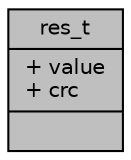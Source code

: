 digraph "res_t"
{
  edge [fontname="Helvetica",fontsize="10",labelfontname="Helvetica",labelfontsize="10"];
  node [fontname="Helvetica",fontsize="10",shape=record];
  Node1 [label="{res_t\n|+ value\l+ crc\l|}",height=0.2,width=0.4,color="black", fillcolor="grey75", style="filled", fontcolor="black"];
}
